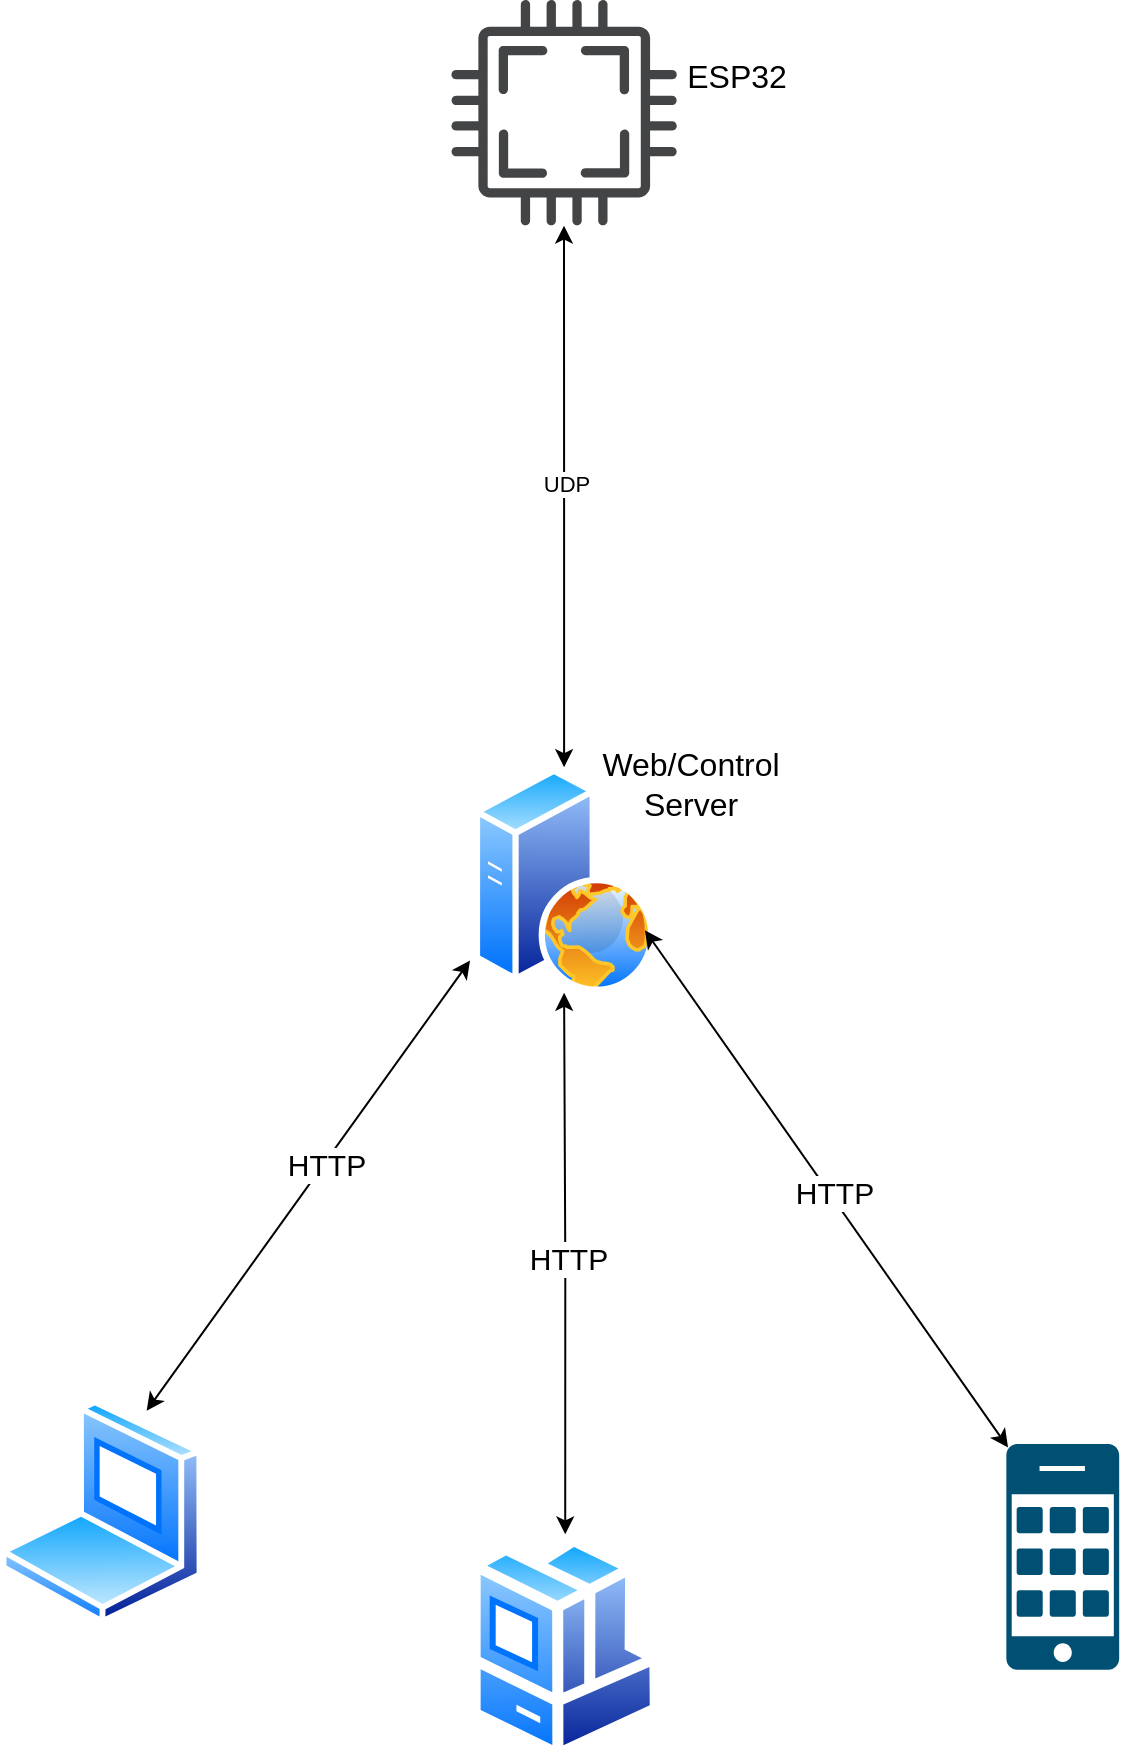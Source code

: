 <mxfile version="22.0.8" type="device">
  <diagram name="Page-1" id="amLtKFg23DtBWEtPBiIc">
    <mxGraphModel dx="1235" dy="1197" grid="1" gridSize="10" guides="1" tooltips="1" connect="1" arrows="1" fold="1" page="1" pageScale="1" pageWidth="850" pageHeight="1100" math="0" shadow="0">
      <root>
        <mxCell id="0" />
        <mxCell id="1" parent="0" />
        <mxCell id="WJQ3R18kNyVPnue7jKZE-18" value="" style="group" vertex="1" connectable="0" parent="1">
          <mxGeometry x="60" y="140" width="559.59" height="880" as="geometry" />
        </mxCell>
        <mxCell id="WJQ3R18kNyVPnue7jKZE-1" value="" style="sketch=0;pointerEvents=1;shadow=0;dashed=0;html=1;strokeColor=none;fillColor=#434445;aspect=fixed;labelPosition=center;verticalLabelPosition=bottom;verticalAlign=top;align=center;outlineConnect=0;shape=mxgraph.vvd.cpu;" vertex="1" parent="WJQ3R18kNyVPnue7jKZE-18">
          <mxGeometry x="225.641" width="112.821" height="112.821" as="geometry" />
        </mxCell>
        <mxCell id="WJQ3R18kNyVPnue7jKZE-3" style="edgeStyle=orthogonalEdgeStyle;rounded=0;orthogonalLoop=1;jettySize=auto;html=1;endArrow=classic;endFill=1;startArrow=classic;startFill=1;" edge="1" parent="WJQ3R18kNyVPnue7jKZE-18" source="WJQ3R18kNyVPnue7jKZE-2" target="WJQ3R18kNyVPnue7jKZE-1">
          <mxGeometry relative="1" as="geometry">
            <mxPoint x="282.051" y="135.385" as="targetPoint" />
          </mxGeometry>
        </mxCell>
        <mxCell id="WJQ3R18kNyVPnue7jKZE-17" value="&lt;div&gt;UDP&lt;/div&gt;" style="edgeLabel;html=1;align=center;verticalAlign=middle;resizable=0;points=[];" vertex="1" connectable="0" parent="WJQ3R18kNyVPnue7jKZE-3">
          <mxGeometry x="0.048" y="-1" relative="1" as="geometry">
            <mxPoint as="offset" />
          </mxGeometry>
        </mxCell>
        <mxCell id="WJQ3R18kNyVPnue7jKZE-2" value="" style="image;aspect=fixed;perimeter=ellipsePerimeter;html=1;align=center;shadow=0;dashed=0;spacingTop=3;image=img/lib/active_directory/web_server.svg;" vertex="1" parent="WJQ3R18kNyVPnue7jKZE-18">
          <mxGeometry x="236.923" y="383.59" width="90.256" height="112.821" as="geometry" />
        </mxCell>
        <mxCell id="WJQ3R18kNyVPnue7jKZE-4" value="" style="image;aspect=fixed;perimeter=ellipsePerimeter;html=1;align=center;shadow=0;dashed=0;spacingTop=3;image=img/lib/active_directory/laptop_client.svg;" vertex="1" parent="WJQ3R18kNyVPnue7jKZE-18">
          <mxGeometry y="699.487" width="101.538" height="112.821" as="geometry" />
        </mxCell>
        <mxCell id="WJQ3R18kNyVPnue7jKZE-9" style="rounded=0;orthogonalLoop=1;jettySize=auto;html=1;exitX=0.015;exitY=0.015;exitDx=0;exitDy=0;exitPerimeter=0;entryX=1;entryY=0.75;entryDx=0;entryDy=0;startArrow=classic;startFill=1;" edge="1" parent="WJQ3R18kNyVPnue7jKZE-18" source="WJQ3R18kNyVPnue7jKZE-5" target="WJQ3R18kNyVPnue7jKZE-2">
          <mxGeometry relative="1" as="geometry" />
        </mxCell>
        <mxCell id="WJQ3R18kNyVPnue7jKZE-14" value="&lt;font style=&quot;font-size: 15px;&quot;&gt;HTTP&lt;/font&gt;" style="edgeLabel;html=1;align=center;verticalAlign=middle;resizable=0;points=[];" vertex="1" connectable="0" parent="WJQ3R18kNyVPnue7jKZE-9">
          <mxGeometry x="-0.02" y="-2" relative="1" as="geometry">
            <mxPoint as="offset" />
          </mxGeometry>
        </mxCell>
        <mxCell id="WJQ3R18kNyVPnue7jKZE-5" value="" style="sketch=0;points=[[0.015,0.015,0],[0.985,0.015,0],[0.985,0.985,0],[0.015,0.985,0],[0.25,0,0],[0.5,0,0],[0.75,0,0],[1,0.25,0],[1,0.5,0],[1,0.75,0],[0.75,1,0],[0.5,1,0],[0.25,1,0],[0,0.75,0],[0,0.5,0],[0,0.25,0]];verticalLabelPosition=bottom;html=1;verticalAlign=top;aspect=fixed;align=center;pointerEvents=1;shape=mxgraph.cisco19.cell_phone;fillColor=#005073;strokeColor=none;" vertex="1" parent="WJQ3R18kNyVPnue7jKZE-18">
          <mxGeometry x="503.18" y="722.051" width="56.41" height="112.821" as="geometry" />
        </mxCell>
        <mxCell id="WJQ3R18kNyVPnue7jKZE-8" style="edgeStyle=orthogonalEdgeStyle;rounded=0;orthogonalLoop=1;jettySize=auto;html=1;entryX=0.5;entryY=1;entryDx=0;entryDy=0;startArrow=classic;startFill=1;" edge="1" parent="WJQ3R18kNyVPnue7jKZE-18" source="WJQ3R18kNyVPnue7jKZE-6" target="WJQ3R18kNyVPnue7jKZE-2">
          <mxGeometry relative="1" as="geometry" />
        </mxCell>
        <mxCell id="WJQ3R18kNyVPnue7jKZE-13" value="&lt;font style=&quot;font-size: 15px;&quot;&gt;HTTP&lt;/font&gt;" style="edgeLabel;html=1;align=center;verticalAlign=middle;resizable=0;points=[];" vertex="1" connectable="0" parent="WJQ3R18kNyVPnue7jKZE-8">
          <mxGeometry x="-0.002" y="-2" relative="1" as="geometry">
            <mxPoint x="1" y="-1" as="offset" />
          </mxGeometry>
        </mxCell>
        <mxCell id="WJQ3R18kNyVPnue7jKZE-6" value="" style="image;aspect=fixed;perimeter=ellipsePerimeter;html=1;align=center;shadow=0;dashed=0;spacingTop=3;image=img/lib/active_directory/workstation_client.svg;" vertex="1" parent="WJQ3R18kNyVPnue7jKZE-18">
          <mxGeometry x="234.667" y="767.179" width="95.897" height="112.821" as="geometry" />
        </mxCell>
        <mxCell id="WJQ3R18kNyVPnue7jKZE-10" style="rounded=0;orthogonalLoop=1;jettySize=auto;html=1;exitX=0.75;exitY=0;exitDx=0;exitDy=0;entryX=-0.021;entryY=0.857;entryDx=0;entryDy=0;entryPerimeter=0;startArrow=classic;startFill=1;" edge="1" parent="WJQ3R18kNyVPnue7jKZE-18" source="WJQ3R18kNyVPnue7jKZE-4" target="WJQ3R18kNyVPnue7jKZE-2">
          <mxGeometry relative="1" as="geometry" />
        </mxCell>
        <mxCell id="WJQ3R18kNyVPnue7jKZE-12" value="&lt;font style=&quot;font-size: 15px;&quot;&gt;HTTP&lt;/font&gt;" style="edgeLabel;html=1;align=center;verticalAlign=middle;resizable=0;points=[];" vertex="1" connectable="0" parent="WJQ3R18kNyVPnue7jKZE-10">
          <mxGeometry x="0.131" y="2" relative="1" as="geometry">
            <mxPoint y="5" as="offset" />
          </mxGeometry>
        </mxCell>
        <mxCell id="WJQ3R18kNyVPnue7jKZE-15" value="&lt;div style=&quot;font-size: 16px;&quot;&gt;&lt;font style=&quot;font-size: 16px;&quot;&gt;Web/Control&lt;/font&gt;&lt;/div&gt;&lt;div style=&quot;font-size: 16px;&quot;&gt;&lt;font style=&quot;font-size: 16px;&quot;&gt;Server&lt;/font&gt;&lt;/div&gt;" style="text;html=1;align=center;verticalAlign=middle;resizable=0;points=[];autosize=1;strokeColor=none;fillColor=none;" vertex="1" parent="WJQ3R18kNyVPnue7jKZE-18">
          <mxGeometry x="290.103" y="367.308" width="110" height="50" as="geometry" />
        </mxCell>
        <mxCell id="WJQ3R18kNyVPnue7jKZE-16" value="&lt;font style=&quot;font-size: 16px;&quot;&gt;ESP32&lt;/font&gt;" style="text;html=1;align=center;verticalAlign=middle;resizable=0;points=[];autosize=1;strokeColor=none;fillColor=none;" vertex="1" parent="WJQ3R18kNyVPnue7jKZE-18">
          <mxGeometry x="333.462" y="22.564" width="70" height="30" as="geometry" />
        </mxCell>
      </root>
    </mxGraphModel>
  </diagram>
</mxfile>
